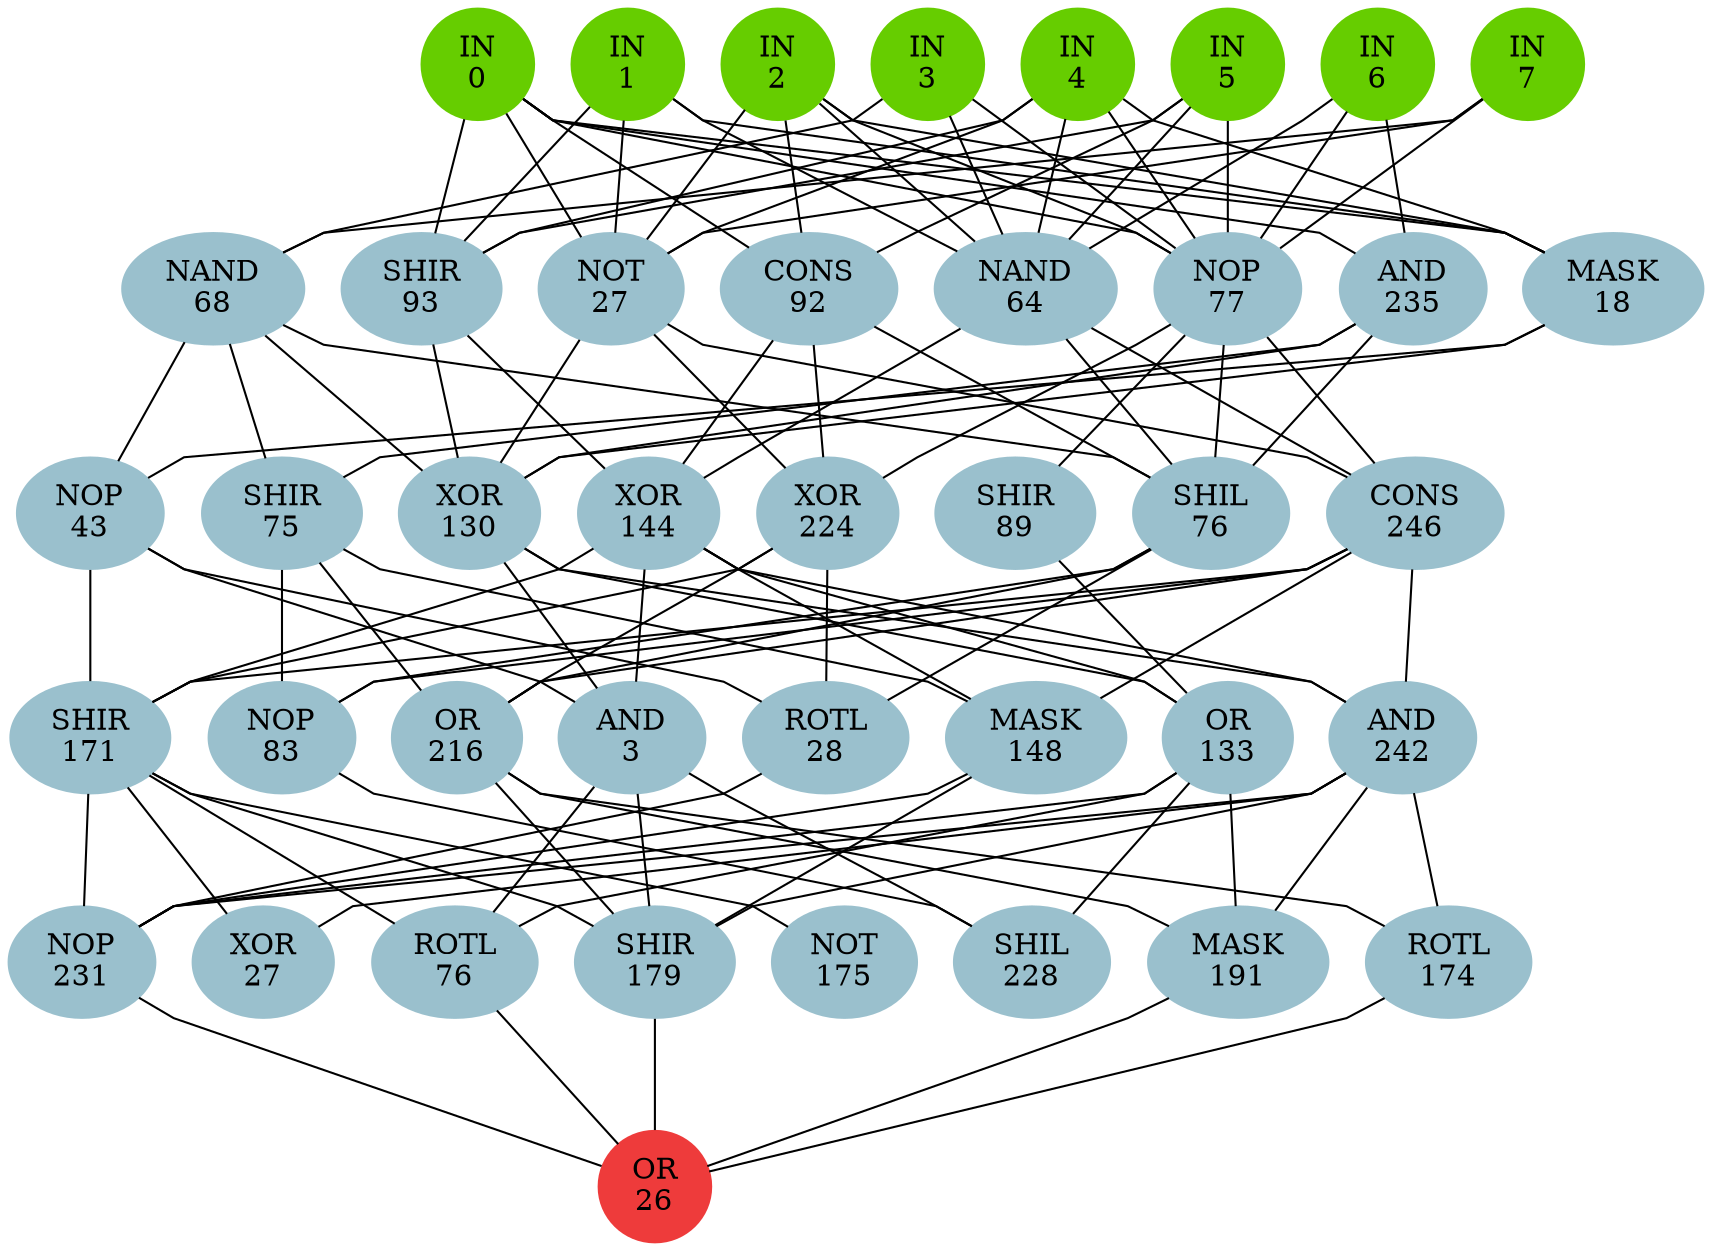 graph EACircuit {
rankdir=BT;
ranksep=0.75;
ordering=out;
splines=polyline;
node [style=filled, color=lightblue2];

{ rank=same;
node [color=chartreuse3];
"-1_0"[label="IN\n0"];
node [color=chartreuse3];
"-1_1"[label="IN\n1"];
node [color=chartreuse3];
"-1_2"[label="IN\n2"];
node [color=chartreuse3];
"-1_3"[label="IN\n3"];
node [color=chartreuse3];
"-1_4"[label="IN\n4"];
node [color=chartreuse3];
"-1_5"[label="IN\n5"];
node [color=chartreuse3];
"-1_6"[label="IN\n6"];
node [color=chartreuse3];
"-1_7"[label="IN\n7"];
}
{ rank=same;
node [color=lightblue3];
"0_0"[label="NAND\n68"];
node [color=lightblue3];
"0_1"[label="SHIR\n93"];
node [color=lightblue3];
"0_2"[label="NOT\n27"];
node [color=lightblue3];
"0_3"[label="CONS\n92"];
node [color=lightblue3];
"0_4"[label="NAND\n64"];
node [color=lightblue3];
"0_5"[label="NOP\n77"];
node [color=lightblue3];
"0_6"[label="AND\n235"];
node [color=lightblue3];
"0_7"[label="MASK\n18"];
}
{ rank=same;
node [color=lightblue3];
"1_0"[label="NOP\n43"];
node [color=lightblue3];
"1_1"[label="SHIR\n75"];
node [color=lightblue3];
"1_2"[label="XOR\n130"];
node [color=lightblue3];
"1_3"[label="XOR\n144"];
node [color=lightblue3];
"1_4"[label="XOR\n224"];
node [color=lightblue3];
"1_5"[label="SHIR\n89"];
node [color=lightblue3];
"1_6"[label="SHIL\n76"];
node [color=lightblue3];
"1_7"[label="CONS\n246"];
}
{ rank=same;
node [color=lightblue3];
"2_0"[label="SHIR\n171"];
node [color=lightblue3];
"2_1"[label="NOP\n83"];
node [color=lightblue3];
"2_2"[label="OR\n216"];
node [color=lightblue3];
"2_3"[label="AND\n3"];
node [color=lightblue3];
"2_4"[label="ROTL\n28"];
node [color=lightblue3];
"2_5"[label="MASK\n148"];
node [color=lightblue3];
"2_6"[label="OR\n133"];
node [color=lightblue3];
"2_7"[label="AND\n242"];
}
{ rank=same;
node [color=lightblue3];
"3_0"[label="NOP\n231"];
node [color=lightblue3];
"3_1"[label="XOR\n27"];
node [color=lightblue3];
"3_2"[label="ROTL\n76"];
node [color=lightblue3];
"3_3"[label="SHIR\n179"];
node [color=lightblue3];
"3_4"[label="NOT\n175"];
node [color=lightblue3];
"3_5"[label="SHIL\n228"];
node [color=lightblue3];
"3_6"[label="MASK\n191"];
node [color=lightblue3];
"3_7"[label="ROTL\n174"];
}
{ rank=same;
node [color=brown2];
"4_0"[label="OR\n26"];
}
edge[style=invis];
"-1_0" -- "-1_1" -- "-1_2" -- "-1_3" -- "-1_4" -- "-1_5" -- "-1_6" -- "-1_7";
"0_0" -- "0_1" -- "0_2" -- "0_3" -- "0_4" -- "0_5" -- "0_6" -- "0_7";
"1_0" -- "1_1" -- "1_2" -- "1_3" -- "1_4" -- "1_5" -- "1_6" -- "1_7";
"2_0" -- "2_1" -- "2_2" -- "2_3" -- "2_4" -- "2_5" -- "2_6" -- "2_7";
"3_0" -- "3_1" -- "3_2" -- "3_3" -- "3_4" -- "3_5" -- "3_6" -- "3_7";
"4_0" -- "4_0";
edge[style=solid];
"0_0" -- "-1_3";
"0_0" -- "-1_7";
"0_1" -- "-1_0";
"0_1" -- "-1_1";
"0_1" -- "-1_4";
"0_1" -- "-1_5";
"0_2" -- "-1_0";
"0_2" -- "-1_1";
"0_2" -- "-1_2";
"0_2" -- "-1_4";
"0_2" -- "-1_7";
"0_3" -- "-1_0";
"0_3" -- "-1_2";
"0_3" -- "-1_5";
"0_4" -- "-1_1";
"0_4" -- "-1_2";
"0_4" -- "-1_3";
"0_4" -- "-1_4";
"0_4" -- "-1_5";
"0_4" -- "-1_6";
"0_5" -- "-1_0";
"0_5" -- "-1_2";
"0_5" -- "-1_3";
"0_5" -- "-1_4";
"0_5" -- "-1_5";
"0_5" -- "-1_6";
"0_5" -- "-1_7";
"0_6" -- "-1_0";
"0_6" -- "-1_6";
"0_7" -- "-1_0";
"0_7" -- "-1_1";
"0_7" -- "-1_2";
"0_7" -- "-1_4";
"1_0" -- "0_0";
"1_0" -- "0_7";
"1_1" -- "0_0";
"1_1" -- "0_6";
"1_2" -- "0_0";
"1_2" -- "0_1";
"1_2" -- "0_2";
"1_2" -- "0_6";
"1_2" -- "0_7";
"1_3" -- "0_1";
"1_3" -- "0_3";
"1_3" -- "0_4";
"1_4" -- "0_2";
"1_4" -- "0_3";
"1_4" -- "0_5";
"1_5" -- "0_5";
"1_6" -- "0_0";
"1_6" -- "0_3";
"1_6" -- "0_4";
"1_6" -- "0_5";
"1_6" -- "0_6";
"1_7" -- "0_2";
"1_7" -- "0_4";
"1_7" -- "0_5";
"2_0" -- "1_0";
"2_0" -- "1_3";
"2_0" -- "1_4";
"2_0" -- "1_7";
"2_1" -- "1_1";
"2_1" -- "1_6";
"2_1" -- "1_7";
"2_2" -- "1_1";
"2_2" -- "1_4";
"2_2" -- "1_6";
"2_2" -- "1_7";
"2_3" -- "1_0";
"2_3" -- "1_2";
"2_3" -- "1_3";
"2_4" -- "1_0";
"2_4" -- "1_4";
"2_4" -- "1_6";
"2_5" -- "1_1";
"2_5" -- "1_3";
"2_5" -- "1_7";
"2_6" -- "1_2";
"2_6" -- "1_3";
"2_6" -- "1_5";
"2_7" -- "1_2";
"2_7" -- "1_3";
"2_7" -- "1_7";
"3_0" -- "2_0";
"3_0" -- "2_4";
"3_0" -- "2_5";
"3_0" -- "2_6";
"3_0" -- "2_7";
"3_1" -- "2_0";
"3_1" -- "2_7";
"3_2" -- "2_0";
"3_2" -- "2_3";
"3_2" -- "2_6";
"3_3" -- "2_0";
"3_3" -- "2_2";
"3_3" -- "2_3";
"3_3" -- "2_5";
"3_3" -- "2_7";
"3_4" -- "2_0";
"3_5" -- "2_1";
"3_5" -- "2_3";
"3_5" -- "2_6";
"3_6" -- "2_2";
"3_6" -- "2_6";
"3_6" -- "2_7";
"3_7" -- "2_2";
"3_7" -- "2_7";
"4_0" -- "3_0";
"4_0" -- "3_2";
"4_0" -- "3_3";
"4_0" -- "3_6";
"4_0" -- "3_7";
}